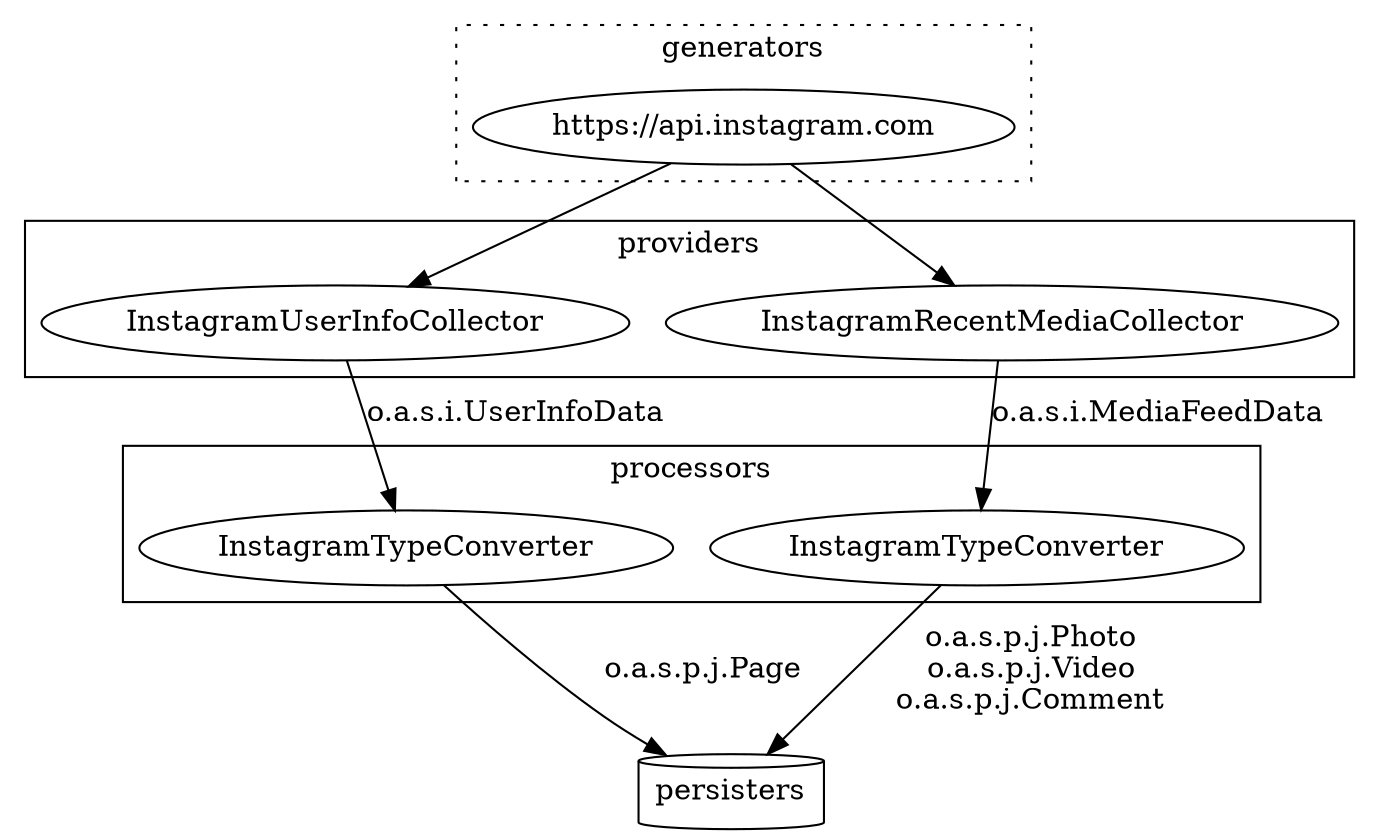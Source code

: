 digraph g {

  graph [compound = true];

  //presentation
  splines = true;
  overlap = false;
  rankdir = TB;

  subgraph cluster_generators {
    label="generators";
    style="dotted";
    generators_instagram [label="https://api.instagram.com"]
  }

  subgraph cluster_providers {
    label="providers";
    providers_instagram_userinfo [label="InstagramUserInfoCollector"]
    providers_instagram_media [label="InstagramRecentMediaCollector"]
  }

  subgraph cluster_processors {
    label="processors";
    processors_instagram_activity [label="InstagramTypeConverter"]
    processors_instagram_activityobject [label="InstagramTypeConverter"]
  }

  persisters [label="persisters", shape="cylinder"];

  generators_instagram -> providers_instagram_userinfo
  generators_instagram -> providers_instagram_media
  providers_instagram_userinfo -> processors_instagram_activityobject [label="o.a.s.i.UserInfoData"]
  providers_instagram_media -> processors_instagram_activity [label="o.a.s.i.MediaFeedData"]

  processors_instagram_activityobject -> persisters [label="o.a.s.p.j.Page"]
  processors_instagram_activity -> persisters [label="o.a.s.p.j.Photo\no.a.s.p.j.Video\no.a.s.p.j.Comment"]

}
